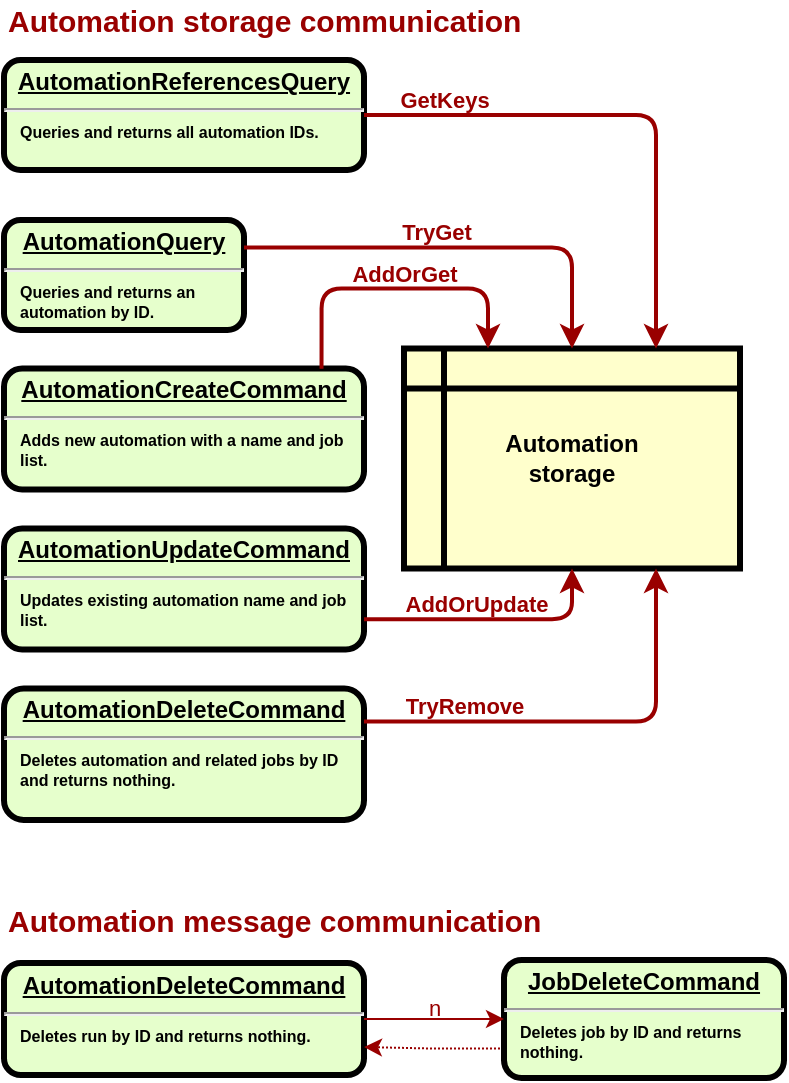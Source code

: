<mxfile version="20.0.1" type="device"><diagram id="wiCJtog_NFOX_lVgdMsK" name="Page-1"><mxGraphModel dx="826" dy="2918" grid="1" gridSize="10" guides="1" tooltips="1" connect="1" arrows="1" fold="1" page="1" pageScale="1" pageWidth="850" pageHeight="1100" math="0" shadow="0"><root><mxCell id="0"/><mxCell id="1" parent="0"/><mxCell id="Z-iViMNhAn0HLSs7yyQf-1" value="" style="group" vertex="1" connectable="0" parent="1"><mxGeometry x="40" y="-1070" width="368" height="410" as="geometry"/></mxCell><mxCell id="Z-iViMNhAn0HLSs7yyQf-2" value="" style="group" vertex="1" connectable="0" parent="Z-iViMNhAn0HLSs7yyQf-1"><mxGeometry y="30" width="368" height="380" as="geometry"/></mxCell><mxCell id="Z-iViMNhAn0HLSs7yyQf-3" value="&lt;p style=&quot;margin: 0px ; margin-top: 4px ; text-align: center ; text-decoration: underline&quot;&gt;&lt;strong&gt;AutomationCreateCommand&lt;br&gt;&lt;/strong&gt;&lt;/p&gt;&lt;hr&gt;&lt;p style=&quot;text-align: justify ; margin: 0px 0px 0px 8px ; font-size: 8px&quot;&gt;Adds new automation with a&amp;nbsp;name and&amp;nbsp;&lt;span&gt;job&lt;/span&gt;&lt;/p&gt;&lt;p style=&quot;text-align: justify ; margin: 0px 0px 0px 8px ; font-size: 8px&quot;&gt;&lt;span&gt;list.&lt;/span&gt;&lt;/p&gt;" style="verticalAlign=middle;align=center;overflow=fill;fontSize=12;fontFamily=Helvetica;html=1;rounded=1;fontStyle=1;strokeWidth=3;fillColor=#E6FFCC" vertex="1" parent="Z-iViMNhAn0HLSs7yyQf-2"><mxGeometry y="154.25" width="180" height="60.5" as="geometry"/></mxCell><mxCell id="Z-iViMNhAn0HLSs7yyQf-4" value="&lt;p style=&quot;margin: 0px ; margin-top: 4px ; text-align: center ; text-decoration: underline&quot;&gt;AutomationUpdateCommand&lt;/p&gt;&lt;hr&gt;&lt;p style=&quot;text-align: justify ; margin: 0px 0px 0px 8px ; font-size: 8px&quot;&gt;Updates existing automation name and&amp;nbsp;&lt;span&gt;job&lt;/span&gt;&lt;/p&gt;&lt;p style=&quot;text-align: justify ; margin: 0px 0px 0px 8px ; font-size: 8px&quot;&gt;&lt;span&gt;list.&lt;/span&gt;&lt;/p&gt;" style="verticalAlign=middle;align=center;overflow=fill;fontSize=12;fontFamily=Helvetica;html=1;rounded=1;fontStyle=1;strokeWidth=3;fillColor=#E6FFCC" vertex="1" parent="Z-iViMNhAn0HLSs7yyQf-2"><mxGeometry y="234.25" width="180" height="60.5" as="geometry"/></mxCell><mxCell id="Z-iViMNhAn0HLSs7yyQf-5" value="&lt;p style=&quot;margin: 0px ; margin-top: 4px ; text-align: center ; text-decoration: underline&quot;&gt;AutomationDeleteCommand&lt;/p&gt;&lt;hr&gt;&lt;p style=&quot;text-align: justify ; margin: 0px 0px 0px 8px ; font-size: 8px&quot;&gt;Deletes automation and related jobs by ID&lt;/p&gt;&lt;p style=&quot;text-align: justify ; margin: 0px 0px 0px 8px ; font-size: 8px&quot;&gt;and returns&amp;nbsp;&lt;span&gt;nothing.&lt;/span&gt;&lt;/p&gt;" style="verticalAlign=middle;align=center;overflow=fill;fontSize=12;fontFamily=Helvetica;html=1;rounded=1;fontStyle=1;strokeWidth=3;fillColor=#E6FFCC" vertex="1" parent="Z-iViMNhAn0HLSs7yyQf-2"><mxGeometry y="314.25" width="180" height="65.75" as="geometry"/></mxCell><mxCell id="Z-iViMNhAn0HLSs7yyQf-6" value="&lt;p style=&quot;margin: 0px ; margin-top: 4px ; text-align: center ; text-decoration: underline&quot;&gt;&lt;strong&gt;AutomationQuery&lt;br&gt;&lt;/strong&gt;&lt;/p&gt;&lt;hr&gt;&lt;p style=&quot;text-align: justify ; margin: 0px 0px 0px 8px ; font-size: 8px&quot;&gt;&lt;span&gt;Queries and returns an&lt;/span&gt;&lt;/p&gt;&lt;p style=&quot;text-align: justify ; margin: 0px 0px 0px 8px ; font-size: 8px&quot;&gt;&lt;span&gt;automation by ID.&lt;/span&gt;&lt;br&gt;&lt;/p&gt;" style="verticalAlign=middle;align=center;overflow=fill;fontSize=12;fontFamily=Helvetica;html=1;rounded=1;fontStyle=1;strokeWidth=3;fillColor=#E6FFCC" vertex="1" parent="Z-iViMNhAn0HLSs7yyQf-2"><mxGeometry y="80" width="120" height="55" as="geometry"/></mxCell><mxCell id="Z-iViMNhAn0HLSs7yyQf-7" value="&lt;p style=&quot;margin: 4px 0px 0px ; text-align: center&quot;&gt;&lt;u&gt;AutomationReferencesQuery&lt;/u&gt;&lt;br&gt;&lt;/p&gt;&lt;hr&gt;&lt;p style=&quot;text-align: justify ; margin: 0px 0px 0px 8px ; font-size: 8px&quot;&gt;&lt;span&gt;Queries and returns all&amp;nbsp;&lt;/span&gt;&lt;span&gt;automation IDs.&lt;/span&gt;&lt;/p&gt;" style="verticalAlign=middle;align=center;overflow=fill;fontSize=12;fontFamily=Helvetica;html=1;rounded=1;fontStyle=1;strokeWidth=3;fillColor=#E6FFCC" vertex="1" parent="Z-iViMNhAn0HLSs7yyQf-2"><mxGeometry width="180" height="55" as="geometry"/></mxCell><mxCell id="Z-iViMNhAn0HLSs7yyQf-8" value="&lt;b&gt;Automation&lt;br&gt;storage&lt;/b&gt;" style="shape=internalStorage;whiteSpace=wrap;html=1;backgroundOutline=1;fillColor=#FFFFCC;strokeColor=default;strokeWidth=3;align=center;" vertex="1" parent="Z-iViMNhAn0HLSs7yyQf-2"><mxGeometry x="200" y="144.25" width="168" height="110" as="geometry"/></mxCell><mxCell id="Z-iViMNhAn0HLSs7yyQf-9" value="" style="edgeStyle=orthogonalEdgeStyle;strokeColor=#990000;strokeWidth=2;entryX=0.5;entryY=0;entryDx=0;entryDy=0;exitX=1;exitY=0.25;exitDx=0;exitDy=0;" edge="1" parent="Z-iViMNhAn0HLSs7yyQf-2" source="Z-iViMNhAn0HLSs7yyQf-6" target="Z-iViMNhAn0HLSs7yyQf-8"><mxGeometry width="100" height="100" relative="1" as="geometry"><mxPoint x="150" y="101.33" as="sourcePoint"/><mxPoint x="308" y="107.5" as="targetPoint"/></mxGeometry></mxCell><mxCell id="Z-iViMNhAn0HLSs7yyQf-10" value="TryGet" style="edgeLabel;html=1;align=center;verticalAlign=middle;resizable=0;points=[];fontStyle=1;fontColor=#990000;labelBackgroundColor=none;" vertex="1" connectable="0" parent="Z-iViMNhAn0HLSs7yyQf-9"><mxGeometry x="0.204" y="-1" relative="1" as="geometry"><mxPoint x="-33" y="-9" as="offset"/></mxGeometry></mxCell><mxCell id="Z-iViMNhAn0HLSs7yyQf-11" value="" style="edgeStyle=orthogonalEdgeStyle;strokeColor=#990000;strokeWidth=2;exitX=0.882;exitY=0.003;exitDx=0;exitDy=0;entryX=0.25;entryY=0;entryDx=0;entryDy=0;exitPerimeter=0;" edge="1" parent="Z-iViMNhAn0HLSs7yyQf-2" source="Z-iViMNhAn0HLSs7yyQf-3" target="Z-iViMNhAn0HLSs7yyQf-8"><mxGeometry width="100" height="100" relative="1" as="geometry"><mxPoint x="212.34" y="185.15" as="sourcePoint"/><mxPoint x="280" y="184.25" as="targetPoint"/><Array as="points"><mxPoint x="159" y="114.25"/><mxPoint x="242" y="114.25"/></Array></mxGeometry></mxCell><mxCell id="Z-iViMNhAn0HLSs7yyQf-12" value="AddOrGet" style="edgeLabel;html=1;align=center;verticalAlign=middle;resizable=0;points=[];fontStyle=1;fontColor=#990000;labelBackgroundColor=none;" vertex="1" connectable="0" parent="Z-iViMNhAn0HLSs7yyQf-11"><mxGeometry x="0.204" y="-1" relative="1" as="geometry"><mxPoint x="-11" y="-9" as="offset"/></mxGeometry></mxCell><mxCell id="Z-iViMNhAn0HLSs7yyQf-13" value="" style="edgeStyle=orthogonalEdgeStyle;strokeColor=#990000;strokeWidth=2;exitX=1;exitY=0.75;exitDx=0;exitDy=0;entryX=0.5;entryY=1;entryDx=0;entryDy=0;" edge="1" parent="Z-iViMNhAn0HLSs7yyQf-2" source="Z-iViMNhAn0HLSs7yyQf-4" target="Z-iViMNhAn0HLSs7yyQf-8"><mxGeometry width="100" height="100" relative="1" as="geometry"><mxPoint x="200" y="264.26" as="sourcePoint"/><mxPoint x="290" y="264.25" as="targetPoint"/></mxGeometry></mxCell><mxCell id="Z-iViMNhAn0HLSs7yyQf-14" value="AddOrUpdate" style="edgeLabel;html=1;align=center;verticalAlign=middle;resizable=0;points=[];fontStyle=1;fontColor=#990000;labelBackgroundColor=none;" vertex="1" connectable="0" parent="Z-iViMNhAn0HLSs7yyQf-13"><mxGeometry x="0.204" y="-1" relative="1" as="geometry"><mxPoint x="-22" y="-9" as="offset"/></mxGeometry></mxCell><mxCell id="Z-iViMNhAn0HLSs7yyQf-15" value="" style="edgeStyle=orthogonalEdgeStyle;strokeColor=#990000;strokeWidth=2;entryX=0.75;entryY=0;entryDx=0;entryDy=0;exitX=1;exitY=0.5;exitDx=0;exitDy=0;" edge="1" parent="Z-iViMNhAn0HLSs7yyQf-2" source="Z-iViMNhAn0HLSs7yyQf-7" target="Z-iViMNhAn0HLSs7yyQf-8"><mxGeometry width="100" height="100" relative="1" as="geometry"><mxPoint x="210" y="30" as="sourcePoint"/><mxPoint x="240" y="151" as="targetPoint"/></mxGeometry></mxCell><mxCell id="Z-iViMNhAn0HLSs7yyQf-16" value="GetKeys" style="edgeLabel;html=1;align=center;verticalAlign=middle;resizable=0;points=[];fontStyle=1;fontColor=#990000;labelBackgroundColor=none;" vertex="1" connectable="0" parent="Z-iViMNhAn0HLSs7yyQf-15"><mxGeometry x="0.204" y="-1" relative="1" as="geometry"><mxPoint x="-105" y="-20" as="offset"/></mxGeometry></mxCell><mxCell id="Z-iViMNhAn0HLSs7yyQf-17" value="" style="edgeStyle=orthogonalEdgeStyle;strokeColor=#990000;strokeWidth=2;exitX=1;exitY=0.25;exitDx=0;exitDy=0;entryX=0.75;entryY=1;entryDx=0;entryDy=0;" edge="1" parent="Z-iViMNhAn0HLSs7yyQf-2" source="Z-iViMNhAn0HLSs7yyQf-5" target="Z-iViMNhAn0HLSs7yyQf-8"><mxGeometry width="100" height="100" relative="1" as="geometry"><mxPoint x="200" y="342.72" as="sourcePoint"/><mxPoint x="280" y="342.25" as="targetPoint"/></mxGeometry></mxCell><mxCell id="Z-iViMNhAn0HLSs7yyQf-18" value="TryRemove" style="edgeLabel;html=1;align=center;verticalAlign=middle;resizable=0;points=[];fontStyle=1;fontColor=#990000;labelBackgroundColor=none;" vertex="1" connectable="0" parent="Z-iViMNhAn0HLSs7yyQf-17"><mxGeometry x="0.204" y="-1" relative="1" as="geometry"><mxPoint x="-84" y="-9" as="offset"/></mxGeometry></mxCell><mxCell id="Z-iViMNhAn0HLSs7yyQf-19" value="Automation storage communication" style="text;html=1;align=left;verticalAlign=middle;resizable=0;points=[];autosize=1;strokeColor=none;fillColor=none;fontStyle=1;fontSize=15;fontColor=#990000;" vertex="1" parent="Z-iViMNhAn0HLSs7yyQf-1"><mxGeometry width="270" height="20" as="geometry"/></mxCell><mxCell id="Z-iViMNhAn0HLSs7yyQf-20" value="" style="group" vertex="1" connectable="0" parent="1"><mxGeometry x="40" y="-620" width="390" height="89" as="geometry"/></mxCell><mxCell id="Z-iViMNhAn0HLSs7yyQf-21" value="" style="group" vertex="1" connectable="0" parent="Z-iViMNhAn0HLSs7yyQf-20"><mxGeometry y="30" width="390" height="59" as="geometry"/></mxCell><mxCell id="Z-iViMNhAn0HLSs7yyQf-22" value="&lt;p style=&quot;margin: 0px ; margin-top: 4px ; text-align: center ; text-decoration: underline&quot;&gt;AutomationDeleteCommand&lt;/p&gt;&lt;hr&gt;&lt;p style=&quot;text-align: justify ; margin: 0px 0px 0px 8px ; font-size: 8px&quot;&gt;Deletes run by ID and returns&amp;nbsp;&lt;span&gt;nothing.&lt;/span&gt;&lt;/p&gt;" style="verticalAlign=middle;align=center;overflow=fill;fontSize=12;fontFamily=Helvetica;html=1;rounded=1;fontStyle=1;strokeWidth=3;fillColor=#E6FFCC" vertex="1" parent="Z-iViMNhAn0HLSs7yyQf-21"><mxGeometry y="1.5" width="180" height="56" as="geometry"/></mxCell><mxCell id="Z-iViMNhAn0HLSs7yyQf-23" style="edgeStyle=orthogonalEdgeStyle;rounded=0;orthogonalLoop=1;jettySize=auto;html=1;exitX=0;exitY=0.75;exitDx=0;exitDy=0;entryX=1;entryY=0.75;entryDx=0;entryDy=0;dashed=1;dashPattern=1 1;strokeColor=#990000;" edge="1" parent="Z-iViMNhAn0HLSs7yyQf-21" source="Z-iViMNhAn0HLSs7yyQf-24" target="Z-iViMNhAn0HLSs7yyQf-22"><mxGeometry relative="1" as="geometry"/></mxCell><mxCell id="Z-iViMNhAn0HLSs7yyQf-24" value="&lt;p style=&quot;margin: 0px ; margin-top: 4px ; text-align: center ; text-decoration: underline&quot;&gt;JobDeleteCommand&lt;/p&gt;&lt;hr&gt;&lt;p style=&quot;text-align: justify ; margin: 0px 0px 0px 8px ; font-size: 8px&quot;&gt;Deletes job by ID and returns&lt;/p&gt;&lt;p style=&quot;text-align: justify ; margin: 0px 0px 0px 8px ; font-size: 8px&quot;&gt;nothing.&lt;/p&gt;" style="verticalAlign=middle;align=center;overflow=fill;fontSize=12;fontFamily=Helvetica;html=1;rounded=1;fontStyle=1;strokeWidth=3;fillColor=#E6FFCC" vertex="1" parent="Z-iViMNhAn0HLSs7yyQf-21"><mxGeometry x="250" width="140" height="59" as="geometry"/></mxCell><mxCell id="Z-iViMNhAn0HLSs7yyQf-25" style="edgeStyle=orthogonalEdgeStyle;rounded=0;orthogonalLoop=1;jettySize=auto;html=1;exitX=1;exitY=0.5;exitDx=0;exitDy=0;entryX=0;entryY=0.5;entryDx=0;entryDy=0;fontColor=#990000;elbow=vertical;strokeColor=#990000;" edge="1" parent="Z-iViMNhAn0HLSs7yyQf-21" source="Z-iViMNhAn0HLSs7yyQf-22" target="Z-iViMNhAn0HLSs7yyQf-24"><mxGeometry relative="1" as="geometry"/></mxCell><mxCell id="Z-iViMNhAn0HLSs7yyQf-26" value="n" style="edgeLabel;html=1;align=center;verticalAlign=middle;resizable=0;points=[];fontColor=#990000;labelBackgroundColor=none;" vertex="1" connectable="0" parent="Z-iViMNhAn0HLSs7yyQf-25"><mxGeometry x="0.138" relative="1" as="geometry"><mxPoint x="-5" y="-6" as="offset"/></mxGeometry></mxCell><mxCell id="Z-iViMNhAn0HLSs7yyQf-27" value="Automation message communication" style="text;html=1;align=left;verticalAlign=middle;resizable=0;points=[];autosize=1;strokeColor=none;fillColor=none;fontStyle=1;fontSize=15;fontColor=#990000;" vertex="1" parent="Z-iViMNhAn0HLSs7yyQf-20"><mxGeometry width="280" height="20" as="geometry"/></mxCell></root></mxGraphModel></diagram></mxfile>
